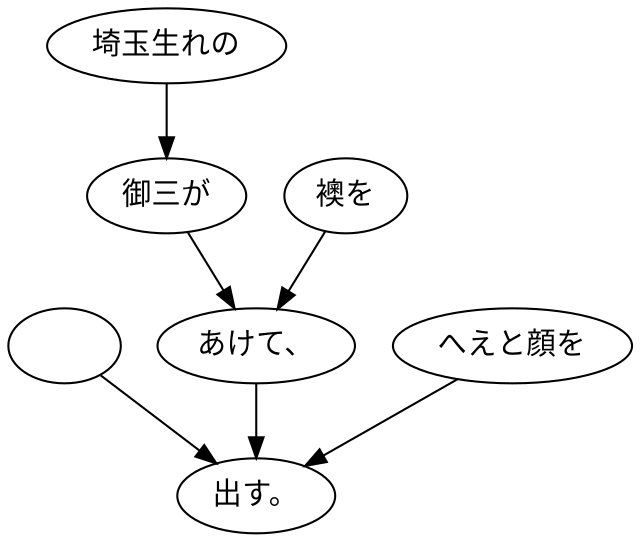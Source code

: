 digraph graph5160 {
	node0 [label="　"];
	node1 [label="埼玉生れの"];
	node2 [label="御三が"];
	node3 [label="襖を"];
	node4 [label="あけて、"];
	node5 [label="へえと顔を"];
	node6 [label="出す。"];
	node0 -> node6;
	node1 -> node2;
	node2 -> node4;
	node3 -> node4;
	node4 -> node6;
	node5 -> node6;
}
